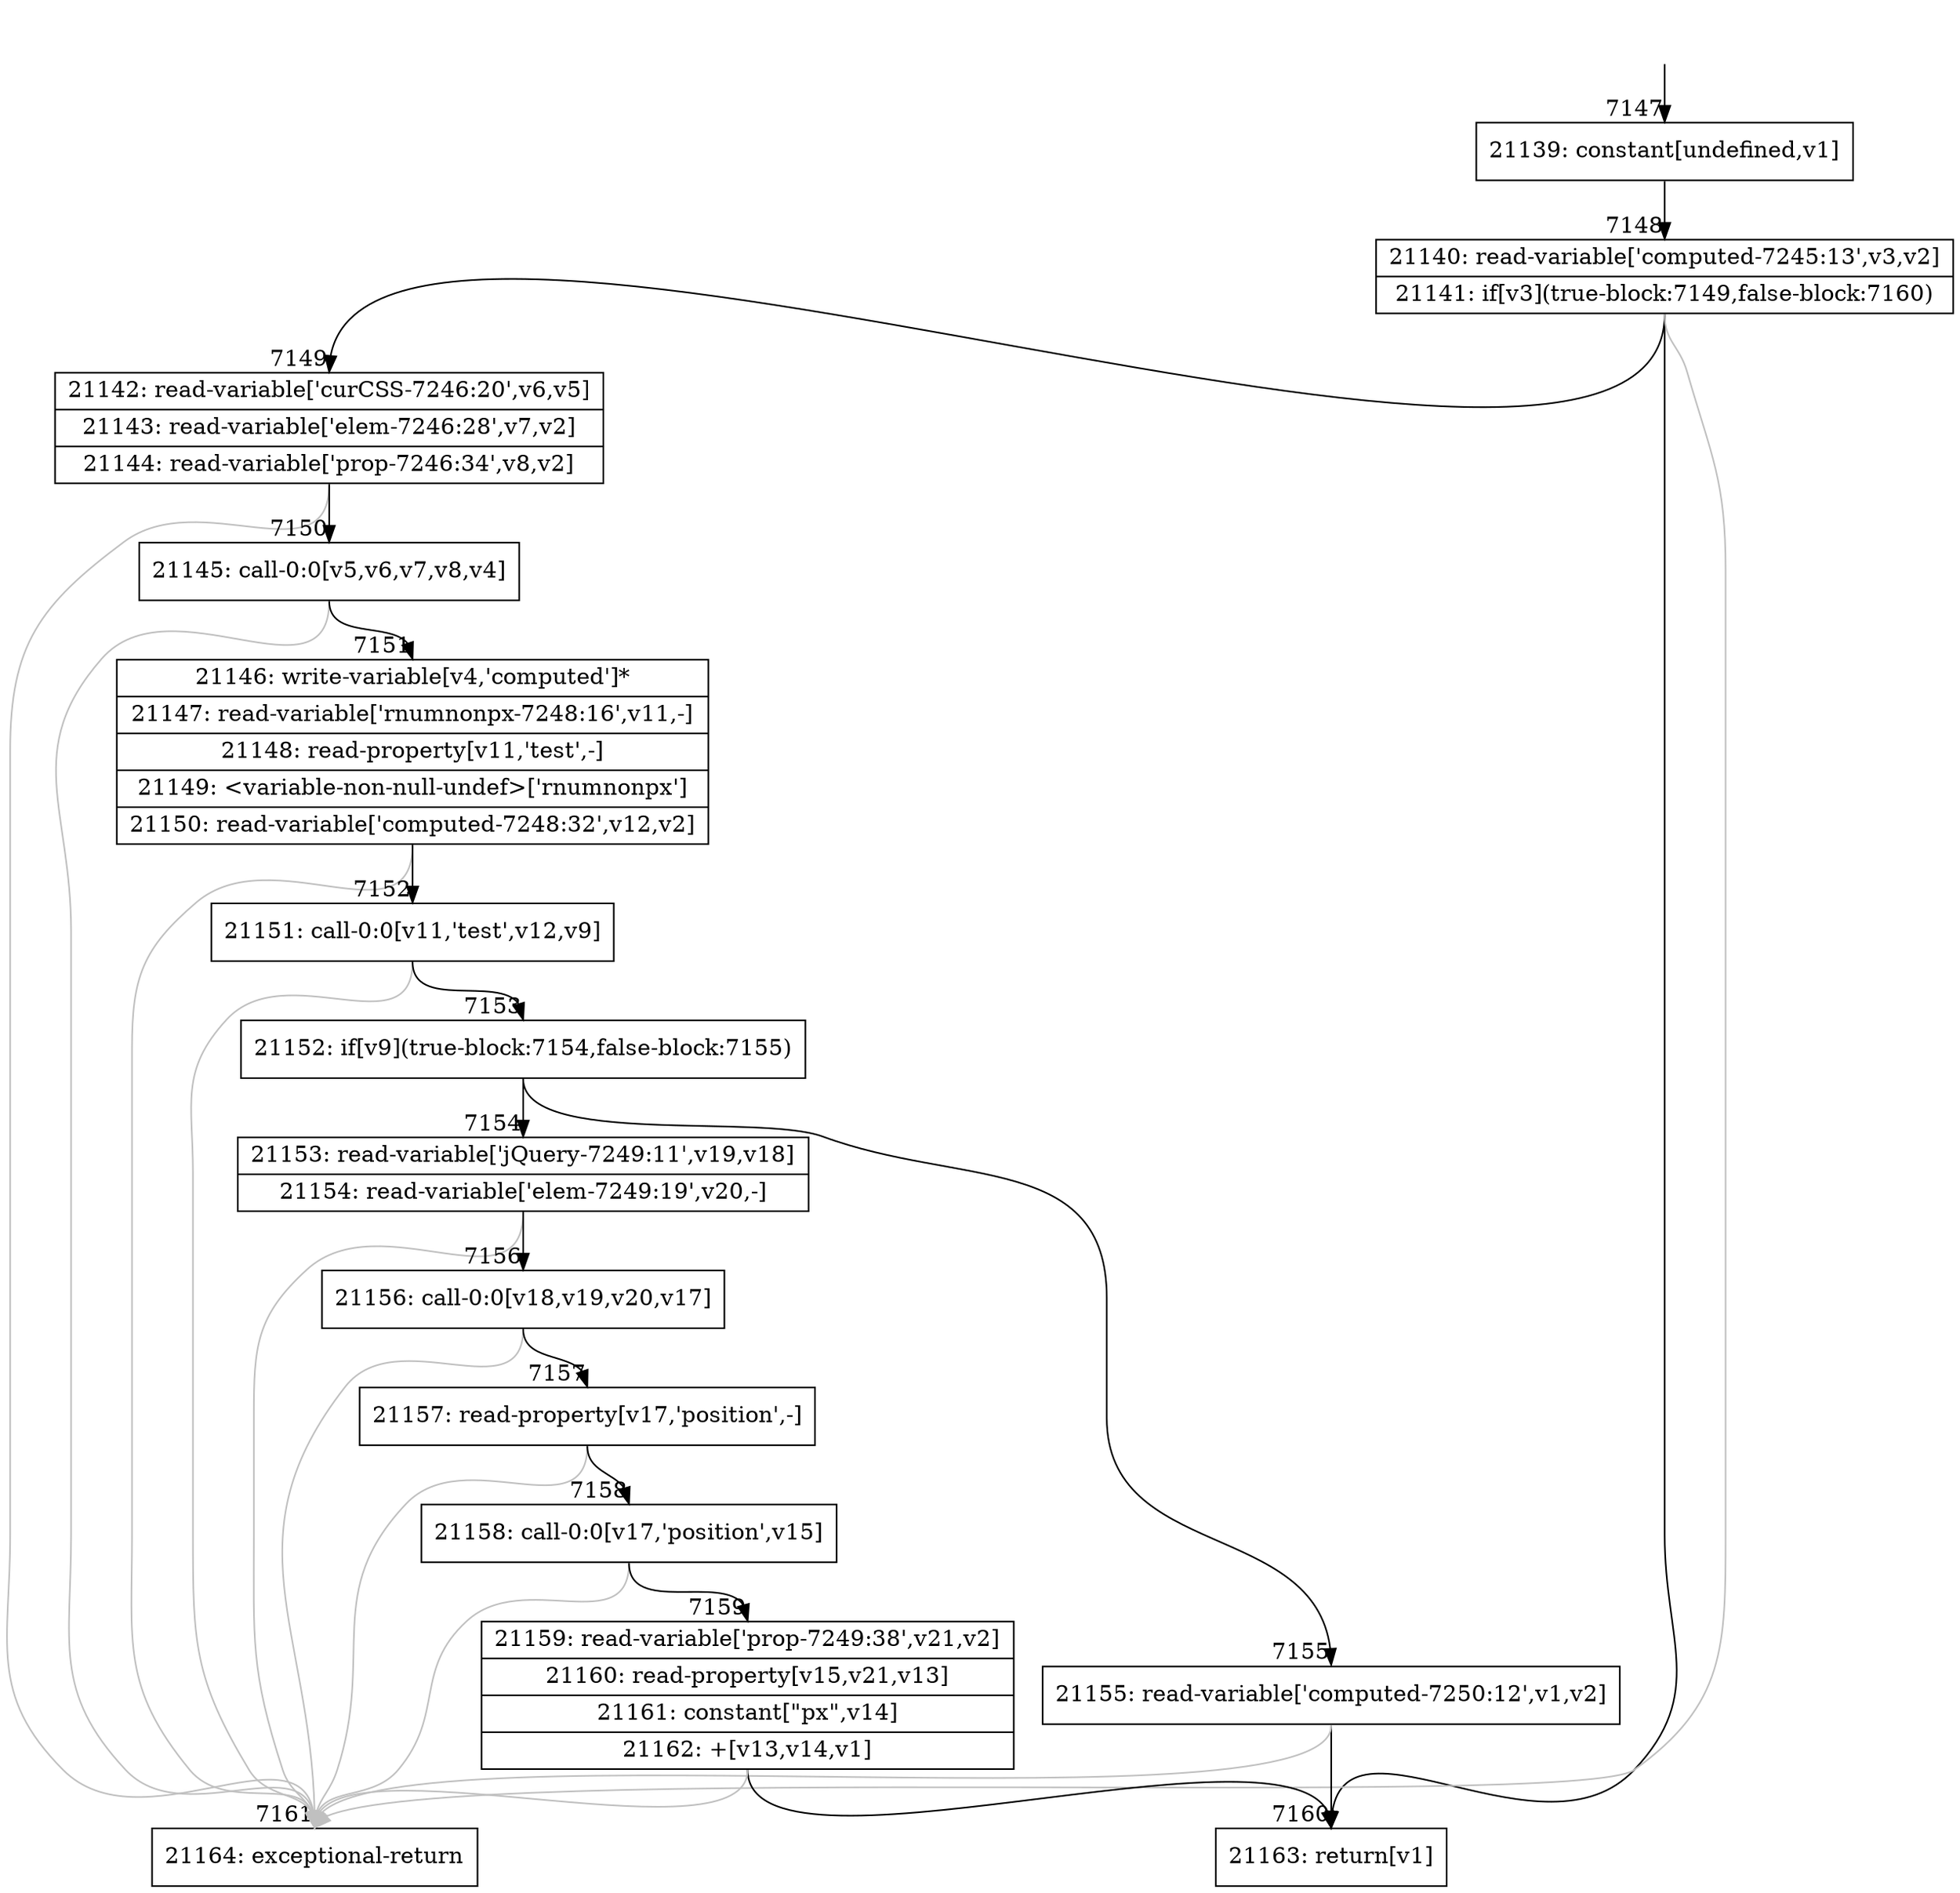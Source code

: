 digraph {
rankdir="TD"
BB_entry448[shape=none,label=""];
BB_entry448 -> BB7147 [tailport=s, headport=n, headlabel="    7147"]
BB7147 [shape=record label="{21139: constant[undefined,v1]}" ] 
BB7147 -> BB7148 [tailport=s, headport=n, headlabel="      7148"]
BB7148 [shape=record label="{21140: read-variable['computed-7245:13',v3,v2]|21141: if[v3](true-block:7149,false-block:7160)}" ] 
BB7148 -> BB7149 [tailport=s, headport=n, headlabel="      7149"]
BB7148 -> BB7160 [tailport=s, headport=n, headlabel="      7160"]
BB7148 -> BB7161 [tailport=s, headport=n, color=gray, headlabel="      7161"]
BB7149 [shape=record label="{21142: read-variable['curCSS-7246:20',v6,v5]|21143: read-variable['elem-7246:28',v7,v2]|21144: read-variable['prop-7246:34',v8,v2]}" ] 
BB7149 -> BB7150 [tailport=s, headport=n, headlabel="      7150"]
BB7149 -> BB7161 [tailport=s, headport=n, color=gray]
BB7150 [shape=record label="{21145: call-0:0[v5,v6,v7,v8,v4]}" ] 
BB7150 -> BB7151 [tailport=s, headport=n, headlabel="      7151"]
BB7150 -> BB7161 [tailport=s, headport=n, color=gray]
BB7151 [shape=record label="{21146: write-variable[v4,'computed']*|21147: read-variable['rnumnonpx-7248:16',v11,-]|21148: read-property[v11,'test',-]|21149: \<variable-non-null-undef\>['rnumnonpx']|21150: read-variable['computed-7248:32',v12,v2]}" ] 
BB7151 -> BB7152 [tailport=s, headport=n, headlabel="      7152"]
BB7151 -> BB7161 [tailport=s, headport=n, color=gray]
BB7152 [shape=record label="{21151: call-0:0[v11,'test',v12,v9]}" ] 
BB7152 -> BB7153 [tailport=s, headport=n, headlabel="      7153"]
BB7152 -> BB7161 [tailport=s, headport=n, color=gray]
BB7153 [shape=record label="{21152: if[v9](true-block:7154,false-block:7155)}" ] 
BB7153 -> BB7154 [tailport=s, headport=n, headlabel="      7154"]
BB7153 -> BB7155 [tailport=s, headport=n, headlabel="      7155"]
BB7154 [shape=record label="{21153: read-variable['jQuery-7249:11',v19,v18]|21154: read-variable['elem-7249:19',v20,-]}" ] 
BB7154 -> BB7156 [tailport=s, headport=n, headlabel="      7156"]
BB7154 -> BB7161 [tailport=s, headport=n, color=gray]
BB7155 [shape=record label="{21155: read-variable['computed-7250:12',v1,v2]}" ] 
BB7155 -> BB7160 [tailport=s, headport=n]
BB7155 -> BB7161 [tailport=s, headport=n, color=gray]
BB7156 [shape=record label="{21156: call-0:0[v18,v19,v20,v17]}" ] 
BB7156 -> BB7157 [tailport=s, headport=n, headlabel="      7157"]
BB7156 -> BB7161 [tailport=s, headport=n, color=gray]
BB7157 [shape=record label="{21157: read-property[v17,'position',-]}" ] 
BB7157 -> BB7158 [tailport=s, headport=n, headlabel="      7158"]
BB7157 -> BB7161 [tailport=s, headport=n, color=gray]
BB7158 [shape=record label="{21158: call-0:0[v17,'position',v15]}" ] 
BB7158 -> BB7159 [tailport=s, headport=n, headlabel="      7159"]
BB7158 -> BB7161 [tailport=s, headport=n, color=gray]
BB7159 [shape=record label="{21159: read-variable['prop-7249:38',v21,v2]|21160: read-property[v15,v21,v13]|21161: constant[\"px\",v14]|21162: +[v13,v14,v1]}" ] 
BB7159 -> BB7160 [tailport=s, headport=n]
BB7159 -> BB7161 [tailport=s, headport=n, color=gray]
BB7160 [shape=record label="{21163: return[v1]}" ] 
BB7161 [shape=record label="{21164: exceptional-return}" ] 
}

